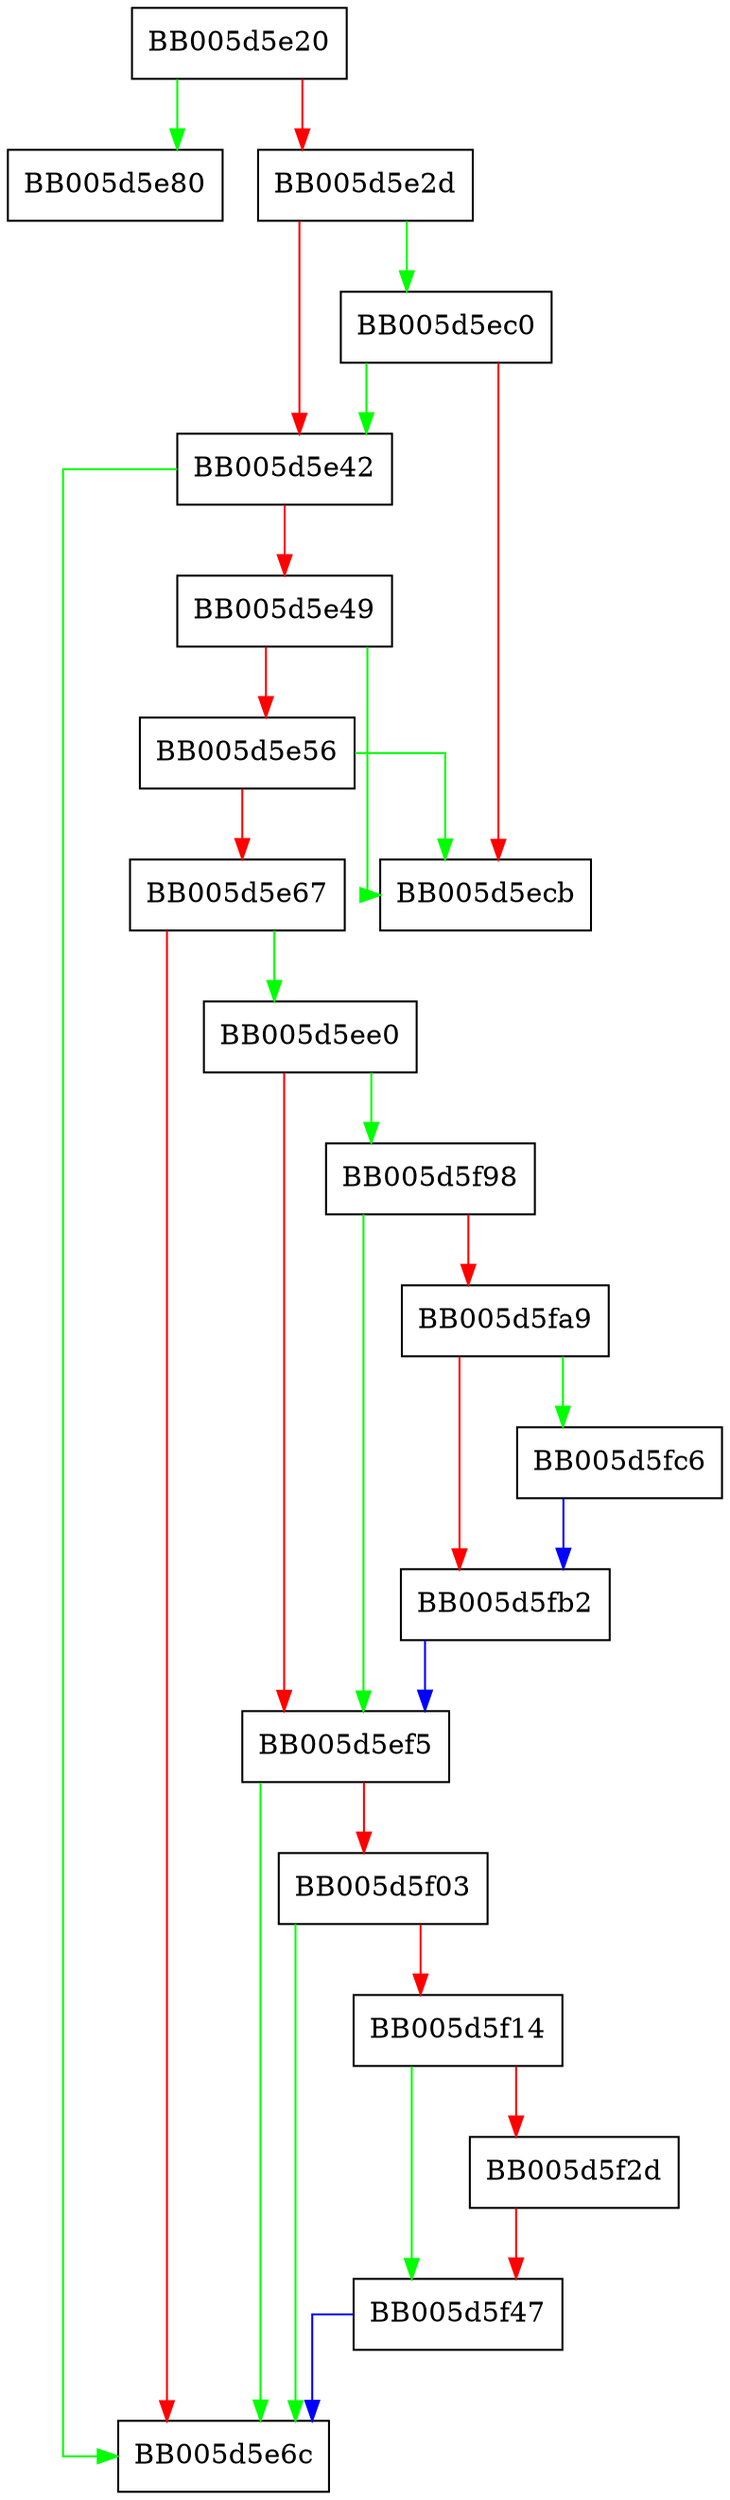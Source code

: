 digraph EVP_PKEY_get0_DSA {
  node [shape="box"];
  graph [splines=ortho];
  BB005d5e20 -> BB005d5e80 [color="green"];
  BB005d5e20 -> BB005d5e2d [color="red"];
  BB005d5e2d -> BB005d5ec0 [color="green"];
  BB005d5e2d -> BB005d5e42 [color="red"];
  BB005d5e42 -> BB005d5e6c [color="green"];
  BB005d5e42 -> BB005d5e49 [color="red"];
  BB005d5e49 -> BB005d5ecb [color="green"];
  BB005d5e49 -> BB005d5e56 [color="red"];
  BB005d5e56 -> BB005d5ecb [color="green"];
  BB005d5e56 -> BB005d5e67 [color="red"];
  BB005d5e67 -> BB005d5ee0 [color="green"];
  BB005d5e67 -> BB005d5e6c [color="red"];
  BB005d5ec0 -> BB005d5e42 [color="green"];
  BB005d5ec0 -> BB005d5ecb [color="red"];
  BB005d5ee0 -> BB005d5f98 [color="green"];
  BB005d5ee0 -> BB005d5ef5 [color="red"];
  BB005d5ef5 -> BB005d5e6c [color="green"];
  BB005d5ef5 -> BB005d5f03 [color="red"];
  BB005d5f03 -> BB005d5e6c [color="green"];
  BB005d5f03 -> BB005d5f14 [color="red"];
  BB005d5f14 -> BB005d5f47 [color="green"];
  BB005d5f14 -> BB005d5f2d [color="red"];
  BB005d5f2d -> BB005d5f47 [color="red"];
  BB005d5f47 -> BB005d5e6c [color="blue"];
  BB005d5f98 -> BB005d5ef5 [color="green"];
  BB005d5f98 -> BB005d5fa9 [color="red"];
  BB005d5fa9 -> BB005d5fc6 [color="green"];
  BB005d5fa9 -> BB005d5fb2 [color="red"];
  BB005d5fb2 -> BB005d5ef5 [color="blue"];
  BB005d5fc6 -> BB005d5fb2 [color="blue"];
}